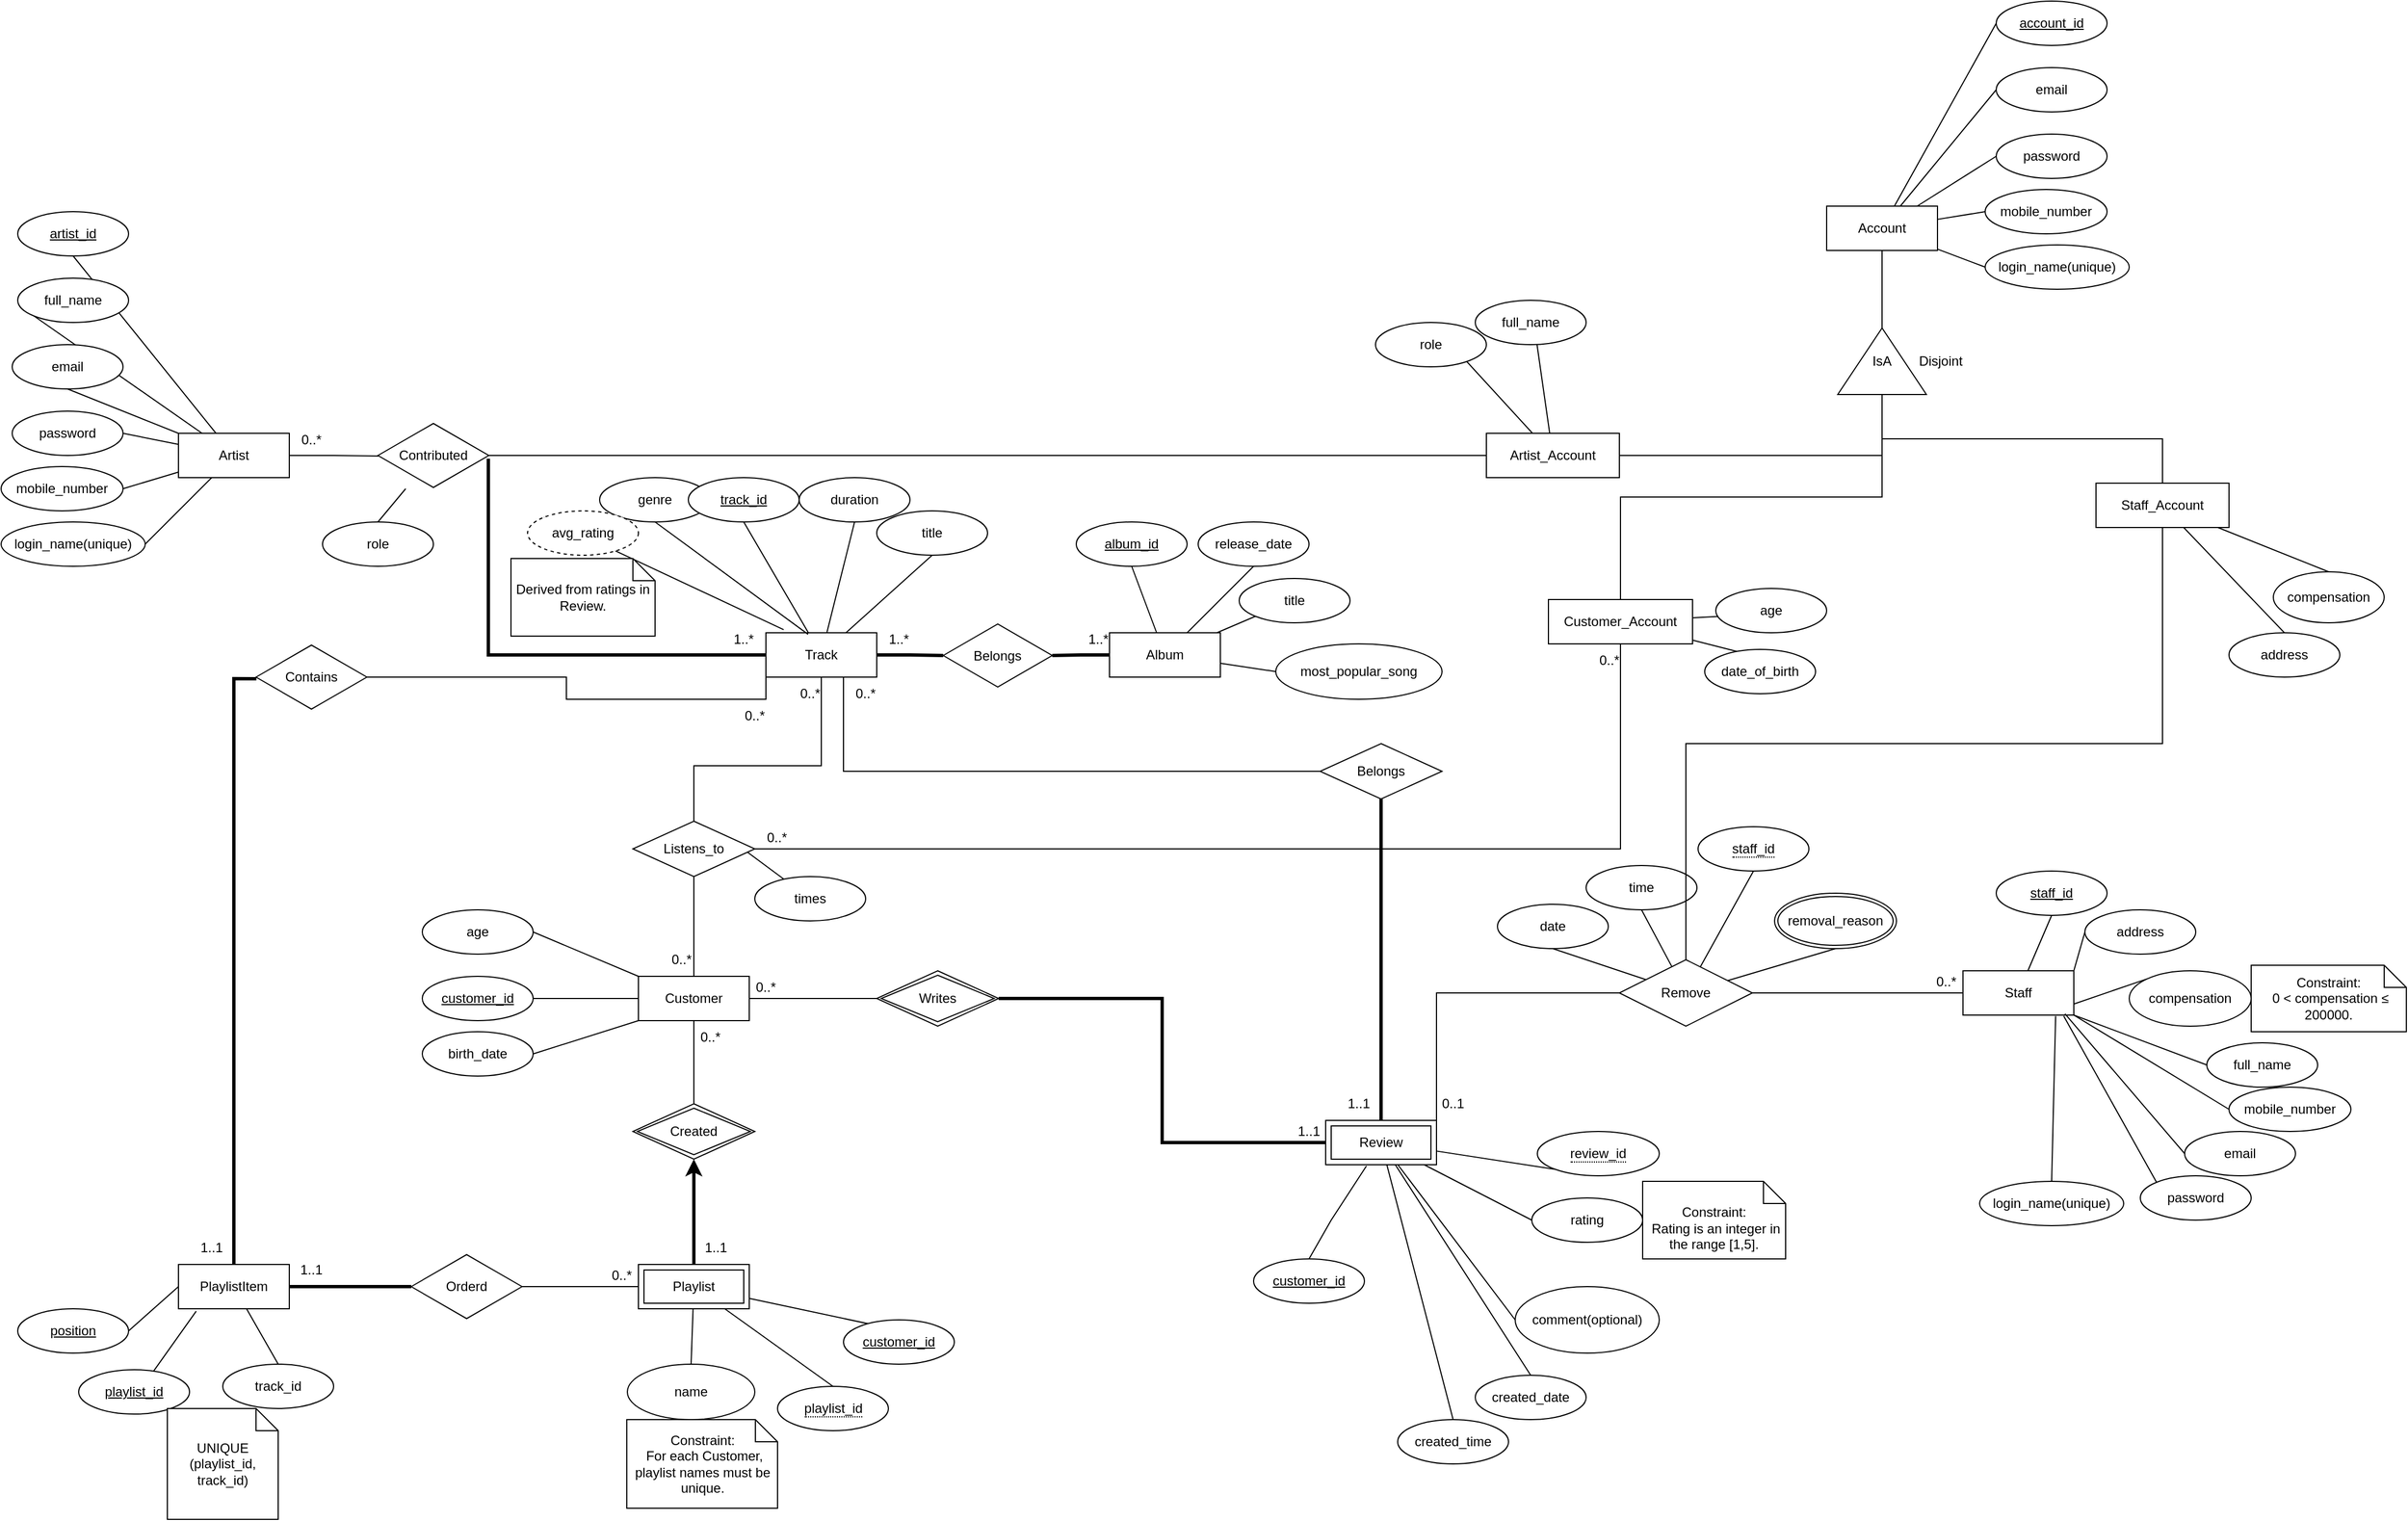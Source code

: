 <mxfile version="28.2.0">
  <diagram name="第 1 页" id="0ObZPCOSsN4uGGam-Xqw">
    <mxGraphModel dx="2505" dy="2043" grid="1" gridSize="10" guides="1" tooltips="1" connect="1" arrows="1" fold="1" page="1" pageScale="1" pageWidth="827" pageHeight="1169" math="0" shadow="0">
      <root>
        <mxCell id="0" />
        <mxCell id="1" parent="0" />
        <mxCell id="hH2gKueJFKWKpK_7vjVo-1" value="Belongs" style="html=1;whiteSpace=wrap;aspect=fixed;shape=isoRectangle;" vertex="1" parent="1">
          <mxGeometry x="560" y="-99" width="98.33" height="59" as="geometry" />
        </mxCell>
        <mxCell id="hH2gKueJFKWKpK_7vjVo-140" style="edgeStyle=orthogonalEdgeStyle;rounded=0;orthogonalLoop=1;jettySize=auto;html=1;entryX=0;entryY=0.5;entryDx=0;entryDy=0;exitX=0.996;exitY=0.548;exitDx=0;exitDy=0;exitPerimeter=0;endArrow=none;endFill=0;strokeWidth=3;" edge="1" parent="1" source="hH2gKueJFKWKpK_7vjVo-3" target="hH2gKueJFKWKpK_7vjVo-5">
          <mxGeometry relative="1" as="geometry">
            <Array as="points">
              <mxPoint x="150" y="-70" />
            </Array>
          </mxGeometry>
        </mxCell>
        <mxCell id="hH2gKueJFKWKpK_7vjVo-3" value="Contributed" style="html=1;whiteSpace=wrap;aspect=fixed;shape=isoRectangle;" vertex="1" parent="1">
          <mxGeometry x="50" y="-280" width="100" height="60" as="geometry" />
        </mxCell>
        <mxCell id="hH2gKueJFKWKpK_7vjVo-4" style="edgeStyle=orthogonalEdgeStyle;rounded=0;orthogonalLoop=1;jettySize=auto;html=1;exitX=1;exitY=0.5;exitDx=0;exitDy=0;endArrow=none;endFill=0;strokeWidth=3;" edge="1" parent="1" source="hH2gKueJFKWKpK_7vjVo-5" target="hH2gKueJFKWKpK_7vjVo-1">
          <mxGeometry relative="1" as="geometry" />
        </mxCell>
        <mxCell id="hH2gKueJFKWKpK_7vjVo-5" value="Track" style="whiteSpace=wrap;html=1;align=center;" vertex="1" parent="1">
          <mxGeometry x="400" y="-90" width="100" height="40" as="geometry" />
        </mxCell>
        <mxCell id="hH2gKueJFKWKpK_7vjVo-6" style="edgeStyle=orthogonalEdgeStyle;rounded=0;orthogonalLoop=1;jettySize=auto;html=1;exitX=0;exitY=0.5;exitDx=0;exitDy=0;endArrow=none;endFill=0;strokeWidth=3;" edge="1" parent="1" source="hH2gKueJFKWKpK_7vjVo-7" target="hH2gKueJFKWKpK_7vjVo-1">
          <mxGeometry relative="1" as="geometry" />
        </mxCell>
        <mxCell id="hH2gKueJFKWKpK_7vjVo-7" value="Album" style="whiteSpace=wrap;html=1;align=center;" vertex="1" parent="1">
          <mxGeometry x="710" y="-90" width="100" height="40" as="geometry" />
        </mxCell>
        <mxCell id="hH2gKueJFKWKpK_7vjVo-8" style="edgeStyle=orthogonalEdgeStyle;rounded=0;orthogonalLoop=1;jettySize=auto;html=1;exitX=0.5;exitY=0;exitDx=0;exitDy=0;endArrow=none;endFill=0;" edge="1" parent="1" source="hH2gKueJFKWKpK_7vjVo-11" target="hH2gKueJFKWKpK_7vjVo-22">
          <mxGeometry relative="1" as="geometry" />
        </mxCell>
        <mxCell id="hH2gKueJFKWKpK_7vjVo-9" style="edgeStyle=orthogonalEdgeStyle;rounded=0;orthogonalLoop=1;jettySize=auto;html=1;exitX=0.5;exitY=1;exitDx=0;exitDy=0;endArrow=none;endFill=0;" edge="1" parent="1" source="hH2gKueJFKWKpK_7vjVo-11" target="hH2gKueJFKWKpK_7vjVo-52">
          <mxGeometry relative="1" as="geometry">
            <mxPoint x="290" y="240" as="targetPoint" />
          </mxGeometry>
        </mxCell>
        <mxCell id="hH2gKueJFKWKpK_7vjVo-10" style="edgeStyle=orthogonalEdgeStyle;rounded=0;orthogonalLoop=1;jettySize=auto;html=1;exitX=1;exitY=0.5;exitDx=0;exitDy=0;strokeWidth=1;endArrow=none;endFill=0;" edge="1" parent="1" source="hH2gKueJFKWKpK_7vjVo-11" target="hH2gKueJFKWKpK_7vjVo-53">
          <mxGeometry relative="1" as="geometry">
            <mxPoint x="495" y="220" as="targetPoint" />
            <Array as="points">
              <mxPoint x="470" y="240" />
              <mxPoint x="470" y="240" />
            </Array>
          </mxGeometry>
        </mxCell>
        <mxCell id="hH2gKueJFKWKpK_7vjVo-11" value="Customer" style="whiteSpace=wrap;html=1;align=center;" vertex="1" parent="1">
          <mxGeometry x="285" y="220" width="100" height="40" as="geometry" />
        </mxCell>
        <mxCell id="hH2gKueJFKWKpK_7vjVo-12" value="Artist" style="whiteSpace=wrap;html=1;align=center;" vertex="1" parent="1">
          <mxGeometry x="-130" y="-270" width="100" height="40" as="geometry" />
        </mxCell>
        <mxCell id="hH2gKueJFKWKpK_7vjVo-13" style="rounded=0;orthogonalLoop=1;jettySize=auto;html=1;exitX=0.5;exitY=1;exitDx=0;exitDy=0;entryX=0.381;entryY=0.036;entryDx=0;entryDy=0;endArrow=none;endFill=0;entryPerimeter=0;" edge="1" parent="1" source="hH2gKueJFKWKpK_7vjVo-14" target="hH2gKueJFKWKpK_7vjVo-5">
          <mxGeometry relative="1" as="geometry" />
        </mxCell>
        <mxCell id="hH2gKueJFKWKpK_7vjVo-14" value="genre" style="ellipse;whiteSpace=wrap;html=1;align=center;" vertex="1" parent="1">
          <mxGeometry x="250" y="-230" width="100" height="40" as="geometry" />
        </mxCell>
        <mxCell id="hH2gKueJFKWKpK_7vjVo-15" style="rounded=0;orthogonalLoop=1;jettySize=auto;html=1;exitX=0.5;exitY=1;exitDx=0;exitDy=0;endArrow=none;endFill=0;" edge="1" parent="1" source="hH2gKueJFKWKpK_7vjVo-16" target="hH2gKueJFKWKpK_7vjVo-5">
          <mxGeometry relative="1" as="geometry" />
        </mxCell>
        <mxCell id="hH2gKueJFKWKpK_7vjVo-16" value="duration" style="ellipse;whiteSpace=wrap;html=1;align=center;" vertex="1" parent="1">
          <mxGeometry x="430" y="-230" width="100" height="40" as="geometry" />
        </mxCell>
        <mxCell id="hH2gKueJFKWKpK_7vjVo-17" style="rounded=0;orthogonalLoop=1;jettySize=auto;html=1;exitX=0.5;exitY=1;exitDx=0;exitDy=0;endArrow=none;endFill=0;" edge="1" parent="1" source="hH2gKueJFKWKpK_7vjVo-18" target="hH2gKueJFKWKpK_7vjVo-5">
          <mxGeometry relative="1" as="geometry" />
        </mxCell>
        <mxCell id="hH2gKueJFKWKpK_7vjVo-18" value="title" style="ellipse;whiteSpace=wrap;html=1;align=center;" vertex="1" parent="1">
          <mxGeometry x="500" y="-200" width="100" height="40" as="geometry" />
        </mxCell>
        <mxCell id="hH2gKueJFKWKpK_7vjVo-19" style="edgeStyle=orthogonalEdgeStyle;rounded=0;orthogonalLoop=1;jettySize=auto;html=1;exitX=1;exitY=0.5;exitDx=0;exitDy=0;entryX=0.005;entryY=0.508;entryDx=0;entryDy=0;entryPerimeter=0;endArrow=none;endFill=0;" edge="1" parent="1" source="hH2gKueJFKWKpK_7vjVo-12" target="hH2gKueJFKWKpK_7vjVo-3">
          <mxGeometry relative="1" as="geometry" />
        </mxCell>
        <mxCell id="hH2gKueJFKWKpK_7vjVo-20" style="edgeStyle=orthogonalEdgeStyle;rounded=0;orthogonalLoop=1;jettySize=auto;html=1;exitX=0.5;exitY=0;exitDx=0;exitDy=0;endArrow=none;endFill=0;" edge="1" parent="1" source="hH2gKueJFKWKpK_7vjVo-22" target="hH2gKueJFKWKpK_7vjVo-5">
          <mxGeometry relative="1" as="geometry">
            <Array as="points">
              <mxPoint x="335" y="30" />
              <mxPoint x="450" y="30" />
            </Array>
          </mxGeometry>
        </mxCell>
        <mxCell id="hH2gKueJFKWKpK_7vjVo-21" style="rounded=0;orthogonalLoop=1;jettySize=auto;html=1;exitX=1;exitY=0;exitDx=0;exitDy=0;endArrow=none;endFill=0;" edge="1" parent="1" source="hH2gKueJFKWKpK_7vjVo-22" target="hH2gKueJFKWKpK_7vjVo-23">
          <mxGeometry relative="1" as="geometry" />
        </mxCell>
        <mxCell id="hH2gKueJFKWKpK_7vjVo-180" style="edgeStyle=orthogonalEdgeStyle;rounded=0;orthogonalLoop=1;jettySize=auto;html=1;endArrow=none;endFill=0;" edge="1" parent="1" source="hH2gKueJFKWKpK_7vjVo-22" target="hH2gKueJFKWKpK_7vjVo-170">
          <mxGeometry relative="1" as="geometry" />
        </mxCell>
        <mxCell id="hH2gKueJFKWKpK_7vjVo-22" value="Listens_to" style="shape=rhombus;perimeter=rhombusPerimeter;whiteSpace=wrap;html=1;align=center;" vertex="1" parent="1">
          <mxGeometry x="280" y="80" width="110" height="50" as="geometry" />
        </mxCell>
        <mxCell id="hH2gKueJFKWKpK_7vjVo-23" value="times" style="ellipse;whiteSpace=wrap;html=1;align=center;" vertex="1" parent="1">
          <mxGeometry x="390" y="130" width="100" height="40" as="geometry" />
        </mxCell>
        <mxCell id="hH2gKueJFKWKpK_7vjVo-24" style="rounded=0;orthogonalLoop=1;jettySize=auto;html=1;exitX=0.5;exitY=1;exitDx=0;exitDy=0;endArrow=none;endFill=0;" edge="1" parent="1" source="hH2gKueJFKWKpK_7vjVo-25" target="hH2gKueJFKWKpK_7vjVo-7">
          <mxGeometry relative="1" as="geometry" />
        </mxCell>
        <mxCell id="hH2gKueJFKWKpK_7vjVo-25" value="album_id" style="ellipse;whiteSpace=wrap;html=1;align=center;fontStyle=4;" vertex="1" parent="1">
          <mxGeometry x="680" y="-190" width="100" height="40" as="geometry" />
        </mxCell>
        <mxCell id="hH2gKueJFKWKpK_7vjVo-26" style="rounded=0;orthogonalLoop=1;jettySize=auto;html=1;exitX=0;exitY=0.5;exitDx=0;exitDy=0;endArrow=none;endFill=0;" edge="1" parent="1" source="hH2gKueJFKWKpK_7vjVo-27" target="hH2gKueJFKWKpK_7vjVo-37">
          <mxGeometry relative="1" as="geometry" />
        </mxCell>
        <mxCell id="hH2gKueJFKWKpK_7vjVo-27" value="rating" style="ellipse;whiteSpace=wrap;html=1;align=center;" vertex="1" parent="1">
          <mxGeometry x="1091" y="420" width="100" height="40" as="geometry" />
        </mxCell>
        <mxCell id="hH2gKueJFKWKpK_7vjVo-28" style="rounded=0;orthogonalLoop=1;jettySize=auto;html=1;exitX=0.5;exitY=0;exitDx=0;exitDy=0;endArrow=none;endFill=0;" edge="1" parent="1" source="hH2gKueJFKWKpK_7vjVo-29" target="hH2gKueJFKWKpK_7vjVo-37">
          <mxGeometry relative="1" as="geometry" />
        </mxCell>
        <mxCell id="hH2gKueJFKWKpK_7vjVo-29" value="created_time" style="ellipse;whiteSpace=wrap;html=1;align=center;" vertex="1" parent="1">
          <mxGeometry x="970" y="620" width="100" height="40" as="geometry" />
        </mxCell>
        <mxCell id="hH2gKueJFKWKpK_7vjVo-30" style="rounded=0;orthogonalLoop=1;jettySize=auto;html=1;exitX=0.5;exitY=0;exitDx=0;exitDy=0;endArrow=none;endFill=0;" edge="1" parent="1" source="hH2gKueJFKWKpK_7vjVo-31" target="hH2gKueJFKWKpK_7vjVo-37">
          <mxGeometry relative="1" as="geometry" />
        </mxCell>
        <mxCell id="hH2gKueJFKWKpK_7vjVo-31" value="created_date" style="ellipse;whiteSpace=wrap;html=1;align=center;" vertex="1" parent="1">
          <mxGeometry x="1040" y="580" width="100" height="40" as="geometry" />
        </mxCell>
        <mxCell id="hH2gKueJFKWKpK_7vjVo-32" style="edgeStyle=orthogonalEdgeStyle;rounded=0;orthogonalLoop=1;jettySize=auto;html=1;exitX=0.5;exitY=0;exitDx=0;exitDy=0;strokeWidth=3;" edge="1" parent="1" source="hH2gKueJFKWKpK_7vjVo-33" target="hH2gKueJFKWKpK_7vjVo-52">
          <mxGeometry relative="1" as="geometry" />
        </mxCell>
        <mxCell id="hH2gKueJFKWKpK_7vjVo-144" style="edgeStyle=orthogonalEdgeStyle;rounded=0;orthogonalLoop=1;jettySize=auto;html=1;exitX=0;exitY=0.5;exitDx=0;exitDy=0;endArrow=none;endFill=0;" edge="1" parent="1" source="hH2gKueJFKWKpK_7vjVo-33" target="hH2gKueJFKWKpK_7vjVo-142">
          <mxGeometry relative="1" as="geometry" />
        </mxCell>
        <mxCell id="hH2gKueJFKWKpK_7vjVo-33" value="Playlist" style="shape=ext;margin=3;double=1;whiteSpace=wrap;html=1;align=center;" vertex="1" parent="1">
          <mxGeometry x="285" y="480" width="100" height="40" as="geometry" />
        </mxCell>
        <mxCell id="hH2gKueJFKWKpK_7vjVo-34" style="edgeStyle=orthogonalEdgeStyle;rounded=0;orthogonalLoop=1;jettySize=auto;html=1;endArrow=none;endFill=0;entryX=0;entryY=0.5;entryDx=0;entryDy=0;strokeWidth=3;" edge="1" parent="1" source="hH2gKueJFKWKpK_7vjVo-53" target="hH2gKueJFKWKpK_7vjVo-37">
          <mxGeometry relative="1" as="geometry">
            <mxPoint x="690.0" y="250.0" as="sourcePoint" />
          </mxGeometry>
        </mxCell>
        <mxCell id="hH2gKueJFKWKpK_7vjVo-35" style="edgeStyle=orthogonalEdgeStyle;rounded=0;orthogonalLoop=1;jettySize=auto;html=1;strokeWidth=3;entryX=0.5;entryY=1;entryDx=0;entryDy=0;endArrow=none;endFill=0;" edge="1" parent="1" source="hH2gKueJFKWKpK_7vjVo-37" target="hH2gKueJFKWKpK_7vjVo-55">
          <mxGeometry relative="1" as="geometry">
            <Array as="points">
              <mxPoint x="955" y="120" />
              <mxPoint x="955" y="120" />
            </Array>
          </mxGeometry>
        </mxCell>
        <mxCell id="hH2gKueJFKWKpK_7vjVo-36" style="edgeStyle=orthogonalEdgeStyle;rounded=0;orthogonalLoop=1;jettySize=auto;html=1;exitX=1;exitY=0;exitDx=0;exitDy=0;entryX=0;entryY=0.5;entryDx=0;entryDy=0;endArrow=none;endFill=0;" edge="1" parent="1" source="hH2gKueJFKWKpK_7vjVo-37" target="hH2gKueJFKWKpK_7vjVo-72">
          <mxGeometry relative="1" as="geometry" />
        </mxCell>
        <mxCell id="hH2gKueJFKWKpK_7vjVo-37" value="Review" style="shape=ext;margin=3;double=1;whiteSpace=wrap;html=1;align=center;" vertex="1" parent="1">
          <mxGeometry x="905" y="350" width="100" height="40" as="geometry" />
        </mxCell>
        <mxCell id="hH2gKueJFKWKpK_7vjVo-38" style="rounded=0;orthogonalLoop=1;jettySize=auto;html=1;exitX=0.5;exitY=1;exitDx=0;exitDy=0;endArrow=none;endFill=0;" edge="1" parent="1" source="hH2gKueJFKWKpK_7vjVo-39" target="hH2gKueJFKWKpK_7vjVo-12">
          <mxGeometry relative="1" as="geometry" />
        </mxCell>
        <mxCell id="hH2gKueJFKWKpK_7vjVo-39" value="artist_id" style="ellipse;whiteSpace=wrap;html=1;align=center;fontStyle=4;" vertex="1" parent="1">
          <mxGeometry x="-275" y="-470" width="100" height="40" as="geometry" />
        </mxCell>
        <mxCell id="hH2gKueJFKWKpK_7vjVo-40" style="rounded=0;orthogonalLoop=1;jettySize=auto;html=1;exitX=0;exitY=1;exitDx=0;exitDy=0;endArrow=none;endFill=0;" edge="1" parent="1" source="hH2gKueJFKWKpK_7vjVo-41" target="hH2gKueJFKWKpK_7vjVo-12">
          <mxGeometry relative="1" as="geometry" />
        </mxCell>
        <mxCell id="hH2gKueJFKWKpK_7vjVo-41" value="full_name" style="ellipse;whiteSpace=wrap;html=1;align=center;" vertex="1" parent="1">
          <mxGeometry x="-275" y="-410" width="100" height="40" as="geometry" />
        </mxCell>
        <mxCell id="hH2gKueJFKWKpK_7vjVo-42" style="rounded=0;orthogonalLoop=1;jettySize=auto;html=1;exitX=0.5;exitY=1;exitDx=0;exitDy=0;endArrow=none;endFill=0;" edge="1" parent="1" source="hH2gKueJFKWKpK_7vjVo-43" target="hH2gKueJFKWKpK_7vjVo-12">
          <mxGeometry relative="1" as="geometry" />
        </mxCell>
        <mxCell id="hH2gKueJFKWKpK_7vjVo-43" value="email" style="ellipse;whiteSpace=wrap;html=1;align=center;" vertex="1" parent="1">
          <mxGeometry x="-280" y="-350" width="100" height="40" as="geometry" />
        </mxCell>
        <mxCell id="hH2gKueJFKWKpK_7vjVo-44" style="rounded=0;orthogonalLoop=1;jettySize=auto;html=1;exitX=0.5;exitY=1;exitDx=0;exitDy=0;endArrow=none;endFill=0;" edge="1" parent="1" source="hH2gKueJFKWKpK_7vjVo-45" target="hH2gKueJFKWKpK_7vjVo-7">
          <mxGeometry relative="1" as="geometry" />
        </mxCell>
        <mxCell id="hH2gKueJFKWKpK_7vjVo-45" value="release_date" style="ellipse;whiteSpace=wrap;html=1;align=center;" vertex="1" parent="1">
          <mxGeometry x="790" y="-190" width="100" height="40" as="geometry" />
        </mxCell>
        <mxCell id="hH2gKueJFKWKpK_7vjVo-46" style="rounded=0;orthogonalLoop=1;jettySize=auto;html=1;exitX=0;exitY=0;exitDx=0;exitDy=0;endArrow=none;endFill=0;entryX=0.16;entryY=-0.071;entryDx=0;entryDy=0;entryPerimeter=0;" edge="1" parent="1" source="hH2gKueJFKWKpK_7vjVo-47" target="hH2gKueJFKWKpK_7vjVo-5">
          <mxGeometry relative="1" as="geometry">
            <mxPoint x="220.696" y="-270" as="targetPoint" />
          </mxGeometry>
        </mxCell>
        <mxCell id="hH2gKueJFKWKpK_7vjVo-47" value="avg_rating" style="ellipse;whiteSpace=wrap;html=1;align=center;dashed=1;" vertex="1" parent="1">
          <mxGeometry x="185" y="-200" width="100" height="40" as="geometry" />
        </mxCell>
        <mxCell id="hH2gKueJFKWKpK_7vjVo-48" style="rounded=0;orthogonalLoop=1;jettySize=auto;html=1;exitX=0.5;exitY=1;exitDx=0;exitDy=0;endArrow=none;endFill=0;" edge="1" parent="1" source="hH2gKueJFKWKpK_7vjVo-49" target="hH2gKueJFKWKpK_7vjVo-5">
          <mxGeometry relative="1" as="geometry" />
        </mxCell>
        <mxCell id="hH2gKueJFKWKpK_7vjVo-49" value="track_id" style="ellipse;whiteSpace=wrap;html=1;align=center;fontStyle=4;" vertex="1" parent="1">
          <mxGeometry x="330" y="-230" width="100" height="40" as="geometry" />
        </mxCell>
        <mxCell id="hH2gKueJFKWKpK_7vjVo-50" style="rounded=0;orthogonalLoop=1;jettySize=auto;html=1;exitX=0.5;exitY=0;exitDx=0;exitDy=0;endArrow=none;endFill=0;" edge="1" parent="1" source="hH2gKueJFKWKpK_7vjVo-51" target="hH2gKueJFKWKpK_7vjVo-3">
          <mxGeometry relative="1" as="geometry" />
        </mxCell>
        <mxCell id="hH2gKueJFKWKpK_7vjVo-51" value="role" style="ellipse;whiteSpace=wrap;html=1;align=center;" vertex="1" parent="1">
          <mxGeometry y="-190" width="100" height="40" as="geometry" />
        </mxCell>
        <mxCell id="hH2gKueJFKWKpK_7vjVo-52" value="Created" style="shape=rhombus;double=1;perimeter=rhombusPerimeter;whiteSpace=wrap;html=1;align=center;" vertex="1" parent="1">
          <mxGeometry x="280" y="335" width="110" height="50" as="geometry" />
        </mxCell>
        <mxCell id="hH2gKueJFKWKpK_7vjVo-53" value="Writes" style="shape=rhombus;double=1;perimeter=rhombusPerimeter;whiteSpace=wrap;html=1;align=center;" vertex="1" parent="1">
          <mxGeometry x="500" y="215" width="110" height="50" as="geometry" />
        </mxCell>
        <mxCell id="hH2gKueJFKWKpK_7vjVo-54" style="edgeStyle=orthogonalEdgeStyle;rounded=0;orthogonalLoop=1;jettySize=auto;html=1;exitX=0;exitY=0.5;exitDx=0;exitDy=0;endArrow=none;endFill=0;" edge="1" parent="1" source="hH2gKueJFKWKpK_7vjVo-55" target="hH2gKueJFKWKpK_7vjVo-5">
          <mxGeometry relative="1" as="geometry">
            <Array as="points">
              <mxPoint x="470" y="35" />
            </Array>
          </mxGeometry>
        </mxCell>
        <mxCell id="hH2gKueJFKWKpK_7vjVo-55" value="Belongs" style="shape=rhombus;perimeter=rhombusPerimeter;whiteSpace=wrap;html=1;align=center;" vertex="1" parent="1">
          <mxGeometry x="900" y="10" width="110" height="50" as="geometry" />
        </mxCell>
        <mxCell id="hH2gKueJFKWKpK_7vjVo-56" style="rounded=0;orthogonalLoop=1;jettySize=auto;html=1;exitX=1;exitY=0.5;exitDx=0;exitDy=0;endArrow=none;endFill=0;" edge="1" parent="1" source="hH2gKueJFKWKpK_7vjVo-57" target="hH2gKueJFKWKpK_7vjVo-11">
          <mxGeometry relative="1" as="geometry" />
        </mxCell>
        <mxCell id="hH2gKueJFKWKpK_7vjVo-57" value="customer_id" style="ellipse;whiteSpace=wrap;html=1;align=center;fontStyle=4;" vertex="1" parent="1">
          <mxGeometry x="90" y="220" width="100" height="40" as="geometry" />
        </mxCell>
        <mxCell id="hH2gKueJFKWKpK_7vjVo-58" style="rounded=0;orthogonalLoop=1;jettySize=auto;html=1;exitX=0;exitY=1;exitDx=0;exitDy=0;endArrow=none;endFill=0;" edge="1" parent="1" source="hH2gKueJFKWKpK_7vjVo-59" target="hH2gKueJFKWKpK_7vjVo-37">
          <mxGeometry relative="1" as="geometry" />
        </mxCell>
        <mxCell id="hH2gKueJFKWKpK_7vjVo-59" value="&lt;span style=&quot;border-bottom: 1px dotted&quot;&gt;review_id&lt;/span&gt;" style="ellipse;whiteSpace=wrap;html=1;align=center;" vertex="1" parent="1">
          <mxGeometry x="1096" y="360" width="110" height="40" as="geometry" />
        </mxCell>
        <mxCell id="hH2gKueJFKWKpK_7vjVo-60" style="rounded=0;orthogonalLoop=1;jettySize=auto;html=1;exitX=0.5;exitY=0;exitDx=0;exitDy=0;endArrow=none;endFill=0;" edge="1" parent="1" source="hH2gKueJFKWKpK_7vjVo-61" target="hH2gKueJFKWKpK_7vjVo-33">
          <mxGeometry relative="1" as="geometry" />
        </mxCell>
        <mxCell id="hH2gKueJFKWKpK_7vjVo-61" value="&lt;span style=&quot;border-bottom: 1px dotted&quot;&gt;playlist_id&lt;/span&gt;" style="ellipse;whiteSpace=wrap;html=1;align=center;" vertex="1" parent="1">
          <mxGeometry x="410.5" y="590" width="100" height="40" as="geometry" />
        </mxCell>
        <mxCell id="hH2gKueJFKWKpK_7vjVo-62" style="rounded=0;orthogonalLoop=1;jettySize=auto;html=1;exitX=0.5;exitY=0;exitDx=0;exitDy=0;endArrow=none;endFill=0;" edge="1" parent="1" source="hH2gKueJFKWKpK_7vjVo-63" target="hH2gKueJFKWKpK_7vjVo-33">
          <mxGeometry relative="1" as="geometry" />
        </mxCell>
        <mxCell id="hH2gKueJFKWKpK_7vjVo-63" value="name" style="ellipse;whiteSpace=wrap;html=1;align=center;" vertex="1" parent="1">
          <mxGeometry x="275" y="570" width="115" height="50" as="geometry" />
        </mxCell>
        <mxCell id="hH2gKueJFKWKpK_7vjVo-64" style="rounded=0;orthogonalLoop=1;jettySize=auto;html=1;exitX=0;exitY=1;exitDx=0;exitDy=0;endArrow=none;endFill=0;" edge="1" parent="1" source="hH2gKueJFKWKpK_7vjVo-65" target="hH2gKueJFKWKpK_7vjVo-7">
          <mxGeometry relative="1" as="geometry" />
        </mxCell>
        <mxCell id="hH2gKueJFKWKpK_7vjVo-65" value="title" style="ellipse;whiteSpace=wrap;html=1;align=center;" vertex="1" parent="1">
          <mxGeometry x="827" y="-139" width="100" height="40" as="geometry" />
        </mxCell>
        <mxCell id="hH2gKueJFKWKpK_7vjVo-66" style="rounded=0;orthogonalLoop=1;jettySize=auto;html=1;exitX=0;exitY=0.5;exitDx=0;exitDy=0;endArrow=none;endFill=0;" edge="1" parent="1" source="hH2gKueJFKWKpK_7vjVo-67" target="hH2gKueJFKWKpK_7vjVo-37">
          <mxGeometry relative="1" as="geometry" />
        </mxCell>
        <mxCell id="hH2gKueJFKWKpK_7vjVo-67" value="comment(optional)" style="ellipse;whiteSpace=wrap;html=1;align=center;" vertex="1" parent="1">
          <mxGeometry x="1076" y="500" width="130" height="60" as="geometry" />
        </mxCell>
        <mxCell id="hH2gKueJFKWKpK_7vjVo-68" style="rounded=0;orthogonalLoop=1;jettySize=auto;html=1;exitX=0;exitY=0.5;exitDx=0;exitDy=0;endArrow=none;endFill=0;" edge="1" parent="1" source="hH2gKueJFKWKpK_7vjVo-69" target="hH2gKueJFKWKpK_7vjVo-7">
          <mxGeometry relative="1" as="geometry" />
        </mxCell>
        <mxCell id="hH2gKueJFKWKpK_7vjVo-69" value="most_popular_song" style="ellipse;whiteSpace=wrap;html=1;align=center;" vertex="1" parent="1">
          <mxGeometry x="860" y="-80" width="150" height="50" as="geometry" />
        </mxCell>
        <mxCell id="hH2gKueJFKWKpK_7vjVo-70" style="edgeStyle=orthogonalEdgeStyle;rounded=0;orthogonalLoop=1;jettySize=auto;html=1;exitX=0;exitY=0.5;exitDx=0;exitDy=0;entryX=1;entryY=0.5;entryDx=0;entryDy=0;endArrow=none;endFill=0;" edge="1" parent="1" source="hH2gKueJFKWKpK_7vjVo-71" target="hH2gKueJFKWKpK_7vjVo-72">
          <mxGeometry relative="1" as="geometry" />
        </mxCell>
        <mxCell id="hH2gKueJFKWKpK_7vjVo-71" value="Staff" style="whiteSpace=wrap;html=1;align=center;" vertex="1" parent="1">
          <mxGeometry x="1480" y="215" width="100" height="40" as="geometry" />
        </mxCell>
        <mxCell id="hH2gKueJFKWKpK_7vjVo-72" value="Remove" style="shape=rhombus;perimeter=rhombusPerimeter;whiteSpace=wrap;html=1;align=center;" vertex="1" parent="1">
          <mxGeometry x="1170" y="205" width="120" height="60" as="geometry" />
        </mxCell>
        <mxCell id="hH2gKueJFKWKpK_7vjVo-73" style="rounded=0;orthogonalLoop=1;jettySize=auto;html=1;exitX=0.5;exitY=1;exitDx=0;exitDy=0;endArrow=none;endFill=0;" edge="1" parent="1" source="hH2gKueJFKWKpK_7vjVo-74" target="hH2gKueJFKWKpK_7vjVo-71">
          <mxGeometry relative="1" as="geometry" />
        </mxCell>
        <mxCell id="hH2gKueJFKWKpK_7vjVo-74" value="staff_id" style="ellipse;whiteSpace=wrap;html=1;align=center;fontStyle=4;" vertex="1" parent="1">
          <mxGeometry x="1510" y="125" width="100" height="40" as="geometry" />
        </mxCell>
        <mxCell id="hH2gKueJFKWKpK_7vjVo-75" value="&lt;br&gt;Constraint:&lt;div&gt;&amp;nbsp;Rating is an integer in the range [1,5].&lt;/div&gt;" style="shape=note;size=20;whiteSpace=wrap;html=1;" vertex="1" parent="1">
          <mxGeometry x="1191" y="405" width="129" height="70" as="geometry" />
        </mxCell>
        <mxCell id="hH2gKueJFKWKpK_7vjVo-76" value="Constraint:&lt;div&gt;&amp;nbsp;For each Customer, playlist names must be unique.&lt;/div&gt;" style="shape=note;size=20;whiteSpace=wrap;html=1;" vertex="1" parent="1">
          <mxGeometry x="274.5" y="620" width="136" height="80" as="geometry" />
        </mxCell>
        <mxCell id="hH2gKueJFKWKpK_7vjVo-77" style="rounded=0;orthogonalLoop=1;jettySize=auto;html=1;exitX=0.5;exitY=1;exitDx=0;exitDy=0;endArrow=none;endFill=0;" edge="1" parent="1" source="hH2gKueJFKWKpK_7vjVo-78" target="hH2gKueJFKWKpK_7vjVo-72">
          <mxGeometry relative="1" as="geometry" />
        </mxCell>
        <mxCell id="hH2gKueJFKWKpK_7vjVo-78" value="removal_reason" style="ellipse;shape=doubleEllipse;margin=3;whiteSpace=wrap;html=1;align=center;" vertex="1" parent="1">
          <mxGeometry x="1310" y="145" width="110" height="50" as="geometry" />
        </mxCell>
        <mxCell id="hH2gKueJFKWKpK_7vjVo-79" style="rounded=0;orthogonalLoop=1;jettySize=auto;html=1;exitX=0.5;exitY=1;exitDx=0;exitDy=0;endArrow=none;endFill=0;" edge="1" parent="1" source="hH2gKueJFKWKpK_7vjVo-80" target="hH2gKueJFKWKpK_7vjVo-72">
          <mxGeometry relative="1" as="geometry" />
        </mxCell>
        <mxCell id="hH2gKueJFKWKpK_7vjVo-80" value="date" style="ellipse;whiteSpace=wrap;html=1;align=center;" vertex="1" parent="1">
          <mxGeometry x="1060" y="155" width="100" height="40" as="geometry" />
        </mxCell>
        <mxCell id="hH2gKueJFKWKpK_7vjVo-81" style="rounded=0;orthogonalLoop=1;jettySize=auto;html=1;exitX=0.5;exitY=1;exitDx=0;exitDy=0;endArrow=none;endFill=0;" edge="1" parent="1" source="hH2gKueJFKWKpK_7vjVo-82" target="hH2gKueJFKWKpK_7vjVo-72">
          <mxGeometry relative="1" as="geometry" />
        </mxCell>
        <mxCell id="hH2gKueJFKWKpK_7vjVo-82" value="time" style="ellipse;whiteSpace=wrap;html=1;align=center;" vertex="1" parent="1">
          <mxGeometry x="1140" y="120" width="100" height="40" as="geometry" />
        </mxCell>
        <mxCell id="hH2gKueJFKWKpK_7vjVo-83" style="rounded=0;orthogonalLoop=1;jettySize=auto;html=1;exitX=0.5;exitY=1;exitDx=0;exitDy=0;endArrow=none;endFill=0;" edge="1" parent="1" source="hH2gKueJFKWKpK_7vjVo-84" target="hH2gKueJFKWKpK_7vjVo-72">
          <mxGeometry relative="1" as="geometry" />
        </mxCell>
        <mxCell id="hH2gKueJFKWKpK_7vjVo-84" value="&lt;span style=&quot;border-bottom: 1px dotted&quot;&gt;staff_id&lt;/span&gt;" style="ellipse;whiteSpace=wrap;html=1;align=center;" vertex="1" parent="1">
          <mxGeometry x="1241" y="85" width="100" height="40" as="geometry" />
        </mxCell>
        <mxCell id="hH2gKueJFKWKpK_7vjVo-87" style="rounded=0;orthogonalLoop=1;jettySize=auto;html=1;exitX=1;exitY=0.5;exitDx=0;exitDy=0;endArrow=none;endFill=0;" edge="1" parent="1" source="hH2gKueJFKWKpK_7vjVo-88" target="hH2gKueJFKWKpK_7vjVo-12">
          <mxGeometry relative="1" as="geometry" />
        </mxCell>
        <mxCell id="hH2gKueJFKWKpK_7vjVo-88" value="password" style="ellipse;whiteSpace=wrap;html=1;align=center;" vertex="1" parent="1">
          <mxGeometry x="-280" y="-290" width="100" height="40" as="geometry" />
        </mxCell>
        <mxCell id="hH2gKueJFKWKpK_7vjVo-89" style="rounded=0;orthogonalLoop=1;jettySize=auto;html=1;exitX=1;exitY=0.5;exitDx=0;exitDy=0;endArrow=none;endFill=0;" edge="1" parent="1" source="hH2gKueJFKWKpK_7vjVo-90" target="hH2gKueJFKWKpK_7vjVo-12">
          <mxGeometry relative="1" as="geometry" />
        </mxCell>
        <mxCell id="hH2gKueJFKWKpK_7vjVo-90" value="mobile_number" style="ellipse;whiteSpace=wrap;html=1;align=center;" vertex="1" parent="1">
          <mxGeometry x="-290" y="-240" width="110" height="40" as="geometry" />
        </mxCell>
        <mxCell id="hH2gKueJFKWKpK_7vjVo-91" style="rounded=0;orthogonalLoop=1;jettySize=auto;html=1;exitX=1;exitY=0.5;exitDx=0;exitDy=0;endArrow=none;endFill=0;" edge="1" parent="1" source="hH2gKueJFKWKpK_7vjVo-92" target="hH2gKueJFKWKpK_7vjVo-12">
          <mxGeometry relative="1" as="geometry" />
        </mxCell>
        <mxCell id="hH2gKueJFKWKpK_7vjVo-92" value="login_name(unique)" style="ellipse;whiteSpace=wrap;html=1;align=center;" vertex="1" parent="1">
          <mxGeometry x="-290" y="-190" width="130" height="40" as="geometry" />
        </mxCell>
        <mxCell id="hH2gKueJFKWKpK_7vjVo-93" style="rounded=0;orthogonalLoop=1;jettySize=auto;html=1;exitX=1;exitY=0.5;exitDx=0;exitDy=0;entryX=0;entryY=0;entryDx=0;entryDy=0;endArrow=none;endFill=0;" edge="1" parent="1" source="hH2gKueJFKWKpK_7vjVo-94" target="hH2gKueJFKWKpK_7vjVo-11">
          <mxGeometry relative="1" as="geometry" />
        </mxCell>
        <mxCell id="hH2gKueJFKWKpK_7vjVo-94" value="age" style="ellipse;whiteSpace=wrap;html=1;align=center;" vertex="1" parent="1">
          <mxGeometry x="90" y="160" width="100" height="40" as="geometry" />
        </mxCell>
        <mxCell id="hH2gKueJFKWKpK_7vjVo-95" style="rounded=0;orthogonalLoop=1;jettySize=auto;html=1;exitX=1;exitY=0.5;exitDx=0;exitDy=0;entryX=0;entryY=1;entryDx=0;entryDy=0;endArrow=none;endFill=0;" edge="1" parent="1" source="hH2gKueJFKWKpK_7vjVo-96" target="hH2gKueJFKWKpK_7vjVo-11">
          <mxGeometry relative="1" as="geometry" />
        </mxCell>
        <mxCell id="hH2gKueJFKWKpK_7vjVo-96" value="birth_date" style="ellipse;whiteSpace=wrap;html=1;align=center;" vertex="1" parent="1">
          <mxGeometry x="90" y="270" width="100" height="40" as="geometry" />
        </mxCell>
        <mxCell id="hH2gKueJFKWKpK_7vjVo-97" style="rounded=0;orthogonalLoop=1;jettySize=auto;html=1;exitX=0;exitY=0.5;exitDx=0;exitDy=0;entryX=1;entryY=0;entryDx=0;entryDy=0;endArrow=none;endFill=0;" edge="1" parent="1" source="hH2gKueJFKWKpK_7vjVo-98" target="hH2gKueJFKWKpK_7vjVo-71">
          <mxGeometry relative="1" as="geometry" />
        </mxCell>
        <mxCell id="hH2gKueJFKWKpK_7vjVo-98" value="address" style="ellipse;whiteSpace=wrap;html=1;align=center;" vertex="1" parent="1">
          <mxGeometry x="1590" y="160" width="100" height="40" as="geometry" />
        </mxCell>
        <mxCell id="hH2gKueJFKWKpK_7vjVo-99" style="rounded=0;orthogonalLoop=1;jettySize=auto;html=1;exitX=0;exitY=0;exitDx=0;exitDy=0;entryX=1;entryY=0.75;entryDx=0;entryDy=0;endArrow=none;endFill=0;" edge="1" parent="1" source="hH2gKueJFKWKpK_7vjVo-100" target="hH2gKueJFKWKpK_7vjVo-71">
          <mxGeometry relative="1" as="geometry" />
        </mxCell>
        <mxCell id="hH2gKueJFKWKpK_7vjVo-100" value="compensation" style="ellipse;whiteSpace=wrap;html=1;align=center;" vertex="1" parent="1">
          <mxGeometry x="1630" y="215" width="110" height="50" as="geometry" />
        </mxCell>
        <mxCell id="hH2gKueJFKWKpK_7vjVo-101" style="rounded=0;orthogonalLoop=1;jettySize=auto;html=1;exitX=0;exitY=0.5;exitDx=0;exitDy=0;endArrow=none;endFill=0;entryX=1;entryY=1;entryDx=0;entryDy=0;" edge="1" parent="1" source="hH2gKueJFKWKpK_7vjVo-102" target="hH2gKueJFKWKpK_7vjVo-71">
          <mxGeometry relative="1" as="geometry" />
        </mxCell>
        <mxCell id="hH2gKueJFKWKpK_7vjVo-102" value="full_name" style="ellipse;whiteSpace=wrap;html=1;align=center;" vertex="1" parent="1">
          <mxGeometry x="1700" y="280" width="100" height="40" as="geometry" />
        </mxCell>
        <mxCell id="hH2gKueJFKWKpK_7vjVo-103" value="email" style="ellipse;whiteSpace=wrap;html=1;align=center;" vertex="1" parent="1">
          <mxGeometry x="1680" y="360" width="100" height="40" as="geometry" />
        </mxCell>
        <mxCell id="hH2gKueJFKWKpK_7vjVo-104" value="password" style="ellipse;whiteSpace=wrap;html=1;align=center;" vertex="1" parent="1">
          <mxGeometry x="1640" y="400" width="100" height="40" as="geometry" />
        </mxCell>
        <mxCell id="hH2gKueJFKWKpK_7vjVo-105" style="rounded=0;orthogonalLoop=1;jettySize=auto;html=1;exitX=0;exitY=0.5;exitDx=0;exitDy=0;entryX=1;entryY=1;entryDx=0;entryDy=0;endArrow=none;endFill=0;" edge="1" parent="1" source="hH2gKueJFKWKpK_7vjVo-106" target="hH2gKueJFKWKpK_7vjVo-71">
          <mxGeometry relative="1" as="geometry" />
        </mxCell>
        <mxCell id="hH2gKueJFKWKpK_7vjVo-106" value="mobile_number" style="ellipse;whiteSpace=wrap;html=1;align=center;" vertex="1" parent="1">
          <mxGeometry x="1720" y="320" width="110" height="40" as="geometry" />
        </mxCell>
        <mxCell id="hH2gKueJFKWKpK_7vjVo-107" value="login_name(unique)" style="ellipse;whiteSpace=wrap;html=1;align=center;" vertex="1" parent="1">
          <mxGeometry x="1495" y="405" width="130" height="40" as="geometry" />
        </mxCell>
        <mxCell id="hH2gKueJFKWKpK_7vjVo-108" style="rounded=0;orthogonalLoop=1;jettySize=auto;html=1;exitX=0;exitY=0.5;exitDx=0;exitDy=0;entryX=0.92;entryY=0.97;entryDx=0;entryDy=0;entryPerimeter=0;endArrow=none;endFill=0;" edge="1" parent="1" source="hH2gKueJFKWKpK_7vjVo-103" target="hH2gKueJFKWKpK_7vjVo-71">
          <mxGeometry relative="1" as="geometry" />
        </mxCell>
        <mxCell id="hH2gKueJFKWKpK_7vjVo-109" style="rounded=0;orthogonalLoop=1;jettySize=auto;html=1;exitX=0;exitY=0;exitDx=0;exitDy=0;entryX=0.909;entryY=1.022;entryDx=0;entryDy=0;entryPerimeter=0;endArrow=none;endFill=0;" edge="1" parent="1" source="hH2gKueJFKWKpK_7vjVo-104" target="hH2gKueJFKWKpK_7vjVo-71">
          <mxGeometry relative="1" as="geometry" />
        </mxCell>
        <mxCell id="hH2gKueJFKWKpK_7vjVo-110" style="rounded=0;orthogonalLoop=1;jettySize=auto;html=1;exitX=0.5;exitY=0;exitDx=0;exitDy=0;entryX=0.836;entryY=1.022;entryDx=0;entryDy=0;entryPerimeter=0;endArrow=none;endFill=0;" edge="1" parent="1" source="hH2gKueJFKWKpK_7vjVo-107" target="hH2gKueJFKWKpK_7vjVo-71">
          <mxGeometry relative="1" as="geometry" />
        </mxCell>
        <mxCell id="hH2gKueJFKWKpK_7vjVo-112" value="Constraint:&lt;div&gt;&amp;nbsp;0 &amp;lt; compensation ≤ 200000.&lt;/div&gt;" style="shape=note;size=20;whiteSpace=wrap;html=1;" vertex="1" parent="1">
          <mxGeometry x="1740" y="210" width="140" height="60" as="geometry" />
        </mxCell>
        <mxCell id="hH2gKueJFKWKpK_7vjVo-114" value="Derived from ratings in Review." style="shape=note;size=20;whiteSpace=wrap;html=1;" vertex="1" parent="1">
          <mxGeometry x="170" y="-157" width="130" height="70" as="geometry" />
        </mxCell>
        <mxCell id="hH2gKueJFKWKpK_7vjVo-115" value="customer_id" style="ellipse;whiteSpace=wrap;html=1;align=center;fontStyle=4;" vertex="1" parent="1">
          <mxGeometry x="840" y="475" width="100" height="40" as="geometry" />
        </mxCell>
        <mxCell id="hH2gKueJFKWKpK_7vjVo-116" style="rounded=0;orthogonalLoop=1;jettySize=auto;html=1;exitX=0.5;exitY=0;exitDx=0;exitDy=0;entryX=0.368;entryY=1.029;entryDx=0;entryDy=0;entryPerimeter=0;endArrow=none;endFill=0;" edge="1" parent="1" source="hH2gKueJFKWKpK_7vjVo-115" target="hH2gKueJFKWKpK_7vjVo-37">
          <mxGeometry relative="1" as="geometry">
            <Array as="points">
              <mxPoint x="910" y="440" />
            </Array>
          </mxGeometry>
        </mxCell>
        <mxCell id="hH2gKueJFKWKpK_7vjVo-118" style="rounded=0;orthogonalLoop=1;jettySize=auto;html=1;exitX=1;exitY=0.5;exitDx=0;exitDy=0;endArrow=none;endFill=0;" edge="1" parent="1" source="hH2gKueJFKWKpK_7vjVo-117" target="hH2gKueJFKWKpK_7vjVo-33">
          <mxGeometry relative="1" as="geometry" />
        </mxCell>
        <mxCell id="hH2gKueJFKWKpK_7vjVo-117" value="customer_id" style="ellipse;whiteSpace=wrap;html=1;align=center;fontStyle=4;" vertex="1" parent="1">
          <mxGeometry x="470" y="530" width="100" height="40" as="geometry" />
        </mxCell>
        <mxCell id="hH2gKueJFKWKpK_7vjVo-122" value="0..*" style="text;html=1;align=center;verticalAlign=middle;whiteSpace=wrap;rounded=0;" vertex="1" parent="1">
          <mxGeometry x="-40" y="-279" width="60" height="30" as="geometry" />
        </mxCell>
        <mxCell id="hH2gKueJFKWKpK_7vjVo-123" value="1..*" style="text;html=1;align=center;verticalAlign=middle;whiteSpace=wrap;rounded=0;" vertex="1" parent="1">
          <mxGeometry x="350" y="-99" width="60" height="30" as="geometry" />
        </mxCell>
        <mxCell id="hH2gKueJFKWKpK_7vjVo-124" value="1..*" style="text;html=1;align=center;verticalAlign=middle;whiteSpace=wrap;rounded=0;" vertex="1" parent="1">
          <mxGeometry x="670" y="-99" width="60" height="30" as="geometry" />
        </mxCell>
        <mxCell id="hH2gKueJFKWKpK_7vjVo-125" value="1..*" style="text;html=1;align=center;verticalAlign=middle;whiteSpace=wrap;rounded=0;" vertex="1" parent="1">
          <mxGeometry x="490" y="-99" width="60" height="30" as="geometry" />
        </mxCell>
        <mxCell id="hH2gKueJFKWKpK_7vjVo-126" value="0..*" style="text;html=1;align=center;verticalAlign=middle;whiteSpace=wrap;rounded=0;" vertex="1" parent="1">
          <mxGeometry x="320" y="260" width="60" height="30" as="geometry" />
        </mxCell>
        <mxCell id="hH2gKueJFKWKpK_7vjVo-127" value="1..1" style="text;html=1;align=center;verticalAlign=middle;whiteSpace=wrap;rounded=0;" vertex="1" parent="1">
          <mxGeometry x="325" y="450" width="60" height="30" as="geometry" />
        </mxCell>
        <mxCell id="hH2gKueJFKWKpK_7vjVo-128" value="1..1" style="text;html=1;align=center;verticalAlign=middle;whiteSpace=wrap;rounded=0;" vertex="1" parent="1">
          <mxGeometry x="860" y="345" width="60" height="30" as="geometry" />
        </mxCell>
        <mxCell id="hH2gKueJFKWKpK_7vjVo-129" value="0..*" style="text;html=1;align=center;verticalAlign=middle;whiteSpace=wrap;rounded=0;" vertex="1" parent="1">
          <mxGeometry x="370" y="215" width="60" height="30" as="geometry" />
        </mxCell>
        <mxCell id="hH2gKueJFKWKpK_7vjVo-130" value="0..*" style="text;html=1;align=center;verticalAlign=middle;whiteSpace=wrap;rounded=0;" vertex="1" parent="1">
          <mxGeometry x="460" y="-50" width="60" height="30" as="geometry" />
        </mxCell>
        <mxCell id="hH2gKueJFKWKpK_7vjVo-131" value="1..1" style="text;html=1;align=center;verticalAlign=middle;whiteSpace=wrap;rounded=0;" vertex="1" parent="1">
          <mxGeometry x="905" y="320" width="60" height="30" as="geometry" />
        </mxCell>
        <mxCell id="hH2gKueJFKWKpK_7vjVo-132" value="0..*" style="text;html=1;align=center;verticalAlign=middle;whiteSpace=wrap;rounded=0;" vertex="1" parent="1">
          <mxGeometry x="294" y="190" width="60" height="30" as="geometry" />
        </mxCell>
        <mxCell id="hH2gKueJFKWKpK_7vjVo-133" value="0..*" style="text;html=1;align=center;verticalAlign=middle;whiteSpace=wrap;rounded=0;" vertex="1" parent="1">
          <mxGeometry x="410" y="-50" width="60" height="30" as="geometry" />
        </mxCell>
        <mxCell id="hH2gKueJFKWKpK_7vjVo-135" value="0..1&lt;span style=&quot;color: rgba(0, 0, 0, 0); font-family: monospace; font-size: 0px; text-align: start; text-wrap-mode: nowrap;&quot;&gt;%3CmxGraphModel%3E%3Croot%3E%3CmxCell%20id%3D%220%22%2F%3E%3CmxCell%20id%3D%221%22%20parent%3D%220%22%2F%3E%3CmxCell%20id%3D%222%22%20value%3D%220..*%22%20style%3D%22text%3Bhtml%3D1%3Balign%3Dcenter%3BverticalAlign%3Dmiddle%3BwhiteSpace%3Dwrap%3Brounded%3D0%3B%22%20vertex%3D%221%22%20parent%3D%221%22%3E%3CmxGeometry%20x%3D%22294%22%20y%3D%22630%22%20width%3D%2260%22%20height%3D%2230%22%20as%3D%22geometry%22%2F%3E%3C%2FmxCell%3E%3C%2Froot%3E%3C%2FmxGraphModel%3E&lt;/span&gt;" style="text;html=1;align=center;verticalAlign=middle;whiteSpace=wrap;rounded=0;" vertex="1" parent="1">
          <mxGeometry x="990" y="320" width="60" height="30" as="geometry" />
        </mxCell>
        <mxCell id="hH2gKueJFKWKpK_7vjVo-136" value="0..*" style="text;html=1;align=center;verticalAlign=middle;whiteSpace=wrap;rounded=0;" vertex="1" parent="1">
          <mxGeometry x="1435" y="210" width="60" height="30" as="geometry" />
        </mxCell>
        <mxCell id="hH2gKueJFKWKpK_7vjVo-141" value="PlaylistItem" style="whiteSpace=wrap;html=1;align=center;" vertex="1" parent="1">
          <mxGeometry x="-130" y="480" width="100" height="40" as="geometry" />
        </mxCell>
        <mxCell id="hH2gKueJFKWKpK_7vjVo-145" style="edgeStyle=orthogonalEdgeStyle;rounded=0;orthogonalLoop=1;jettySize=auto;html=1;endArrow=none;endFill=0;strokeWidth=3;" edge="1" parent="1" source="hH2gKueJFKWKpK_7vjVo-142" target="hH2gKueJFKWKpK_7vjVo-141">
          <mxGeometry relative="1" as="geometry" />
        </mxCell>
        <mxCell id="hH2gKueJFKWKpK_7vjVo-142" value="Orderd" style="html=1;whiteSpace=wrap;aspect=fixed;shape=isoRectangle;" vertex="1" parent="1">
          <mxGeometry x="80" y="470" width="100" height="60" as="geometry" />
        </mxCell>
        <mxCell id="hH2gKueJFKWKpK_7vjVo-166" style="edgeStyle=orthogonalEdgeStyle;rounded=0;orthogonalLoop=1;jettySize=auto;html=1;entryX=0;entryY=1;entryDx=0;entryDy=0;endArrow=none;endFill=0;" edge="1" parent="1" source="hH2gKueJFKWKpK_7vjVo-143" target="hH2gKueJFKWKpK_7vjVo-5">
          <mxGeometry relative="1" as="geometry">
            <mxPoint x="390" y="-50" as="targetPoint" />
          </mxGeometry>
        </mxCell>
        <mxCell id="hH2gKueJFKWKpK_7vjVo-143" value="Contains" style="html=1;whiteSpace=wrap;aspect=fixed;shape=isoRectangle;" vertex="1" parent="1">
          <mxGeometry x="-60" y="-80" width="100" height="60" as="geometry" />
        </mxCell>
        <mxCell id="hH2gKueJFKWKpK_7vjVo-146" style="edgeStyle=orthogonalEdgeStyle;rounded=0;orthogonalLoop=1;jettySize=auto;html=1;exitX=0.5;exitY=0;exitDx=0;exitDy=0;entryX=0.003;entryY=0.524;entryDx=0;entryDy=0;entryPerimeter=0;endArrow=none;endFill=0;strokeWidth=3;" edge="1" parent="1" source="hH2gKueJFKWKpK_7vjVo-141" target="hH2gKueJFKWKpK_7vjVo-143">
          <mxGeometry relative="1" as="geometry" />
        </mxCell>
        <mxCell id="hH2gKueJFKWKpK_7vjVo-159" style="rounded=0;orthogonalLoop=1;jettySize=auto;html=1;exitX=1;exitY=0.5;exitDx=0;exitDy=0;entryX=0;entryY=0.5;entryDx=0;entryDy=0;endArrow=none;endFill=0;" edge="1" parent="1" source="hH2gKueJFKWKpK_7vjVo-150" target="hH2gKueJFKWKpK_7vjVo-141">
          <mxGeometry relative="1" as="geometry" />
        </mxCell>
        <mxCell id="hH2gKueJFKWKpK_7vjVo-150" value="position" style="ellipse;whiteSpace=wrap;html=1;align=center;fontStyle=4;" vertex="1" parent="1">
          <mxGeometry x="-275" y="520" width="100" height="40" as="geometry" />
        </mxCell>
        <mxCell id="hH2gKueJFKWKpK_7vjVo-161" style="rounded=0;orthogonalLoop=1;jettySize=auto;html=1;exitX=0.5;exitY=0;exitDx=0;exitDy=0;endArrow=none;endFill=0;" edge="1" parent="1" source="hH2gKueJFKWKpK_7vjVo-151" target="hH2gKueJFKWKpK_7vjVo-141">
          <mxGeometry relative="1" as="geometry" />
        </mxCell>
        <mxCell id="hH2gKueJFKWKpK_7vjVo-151" value="track_id" style="ellipse;whiteSpace=wrap;html=1;align=center;" vertex="1" parent="1">
          <mxGeometry x="-90" y="570" width="100" height="40" as="geometry" />
        </mxCell>
        <mxCell id="hH2gKueJFKWKpK_7vjVo-154" value="0..*" style="text;html=1;align=center;verticalAlign=middle;whiteSpace=wrap;rounded=0;" vertex="1" parent="1">
          <mxGeometry x="240" y="475" width="60" height="30" as="geometry" />
        </mxCell>
        <mxCell id="hH2gKueJFKWKpK_7vjVo-157" value="0..*" style="text;html=1;align=center;verticalAlign=middle;whiteSpace=wrap;rounded=0;" vertex="1" parent="1">
          <mxGeometry x="360" y="-30" width="60" height="30" as="geometry" />
        </mxCell>
        <mxCell id="hH2gKueJFKWKpK_7vjVo-158" value="1..1" style="text;html=1;align=center;verticalAlign=middle;whiteSpace=wrap;rounded=0;" vertex="1" parent="1">
          <mxGeometry x="-130" y="450" width="60" height="30" as="geometry" />
        </mxCell>
        <mxCell id="hH2gKueJFKWKpK_7vjVo-160" style="rounded=0;orthogonalLoop=1;jettySize=auto;html=1;exitX=0.639;exitY=0.161;exitDx=0;exitDy=0;entryX=0.16;entryY=1.054;entryDx=0;entryDy=0;entryPerimeter=0;endArrow=none;endFill=0;exitPerimeter=0;" edge="1" parent="1" source="hH2gKueJFKWKpK_7vjVo-163" target="hH2gKueJFKWKpK_7vjVo-141">
          <mxGeometry relative="1" as="geometry">
            <mxPoint x="-170" y="575" as="sourcePoint" />
          </mxGeometry>
        </mxCell>
        <mxCell id="hH2gKueJFKWKpK_7vjVo-162" value="1..1" style="text;html=1;align=center;verticalAlign=middle;whiteSpace=wrap;rounded=0;" vertex="1" parent="1">
          <mxGeometry x="-40" y="470" width="60" height="30" as="geometry" />
        </mxCell>
        <mxCell id="hH2gKueJFKWKpK_7vjVo-163" value="playlist_id" style="ellipse;whiteSpace=wrap;html=1;align=center;fontStyle=4;" vertex="1" parent="1">
          <mxGeometry x="-220" y="575" width="100" height="40" as="geometry" />
        </mxCell>
        <mxCell id="hH2gKueJFKWKpK_7vjVo-164" value="UNIQUE (playlist_id, track_id)" style="shape=note;size=20;whiteSpace=wrap;html=1;" vertex="1" parent="1">
          <mxGeometry x="-140" y="610" width="100" height="100" as="geometry" />
        </mxCell>
        <mxCell id="hH2gKueJFKWKpK_7vjVo-167" value="IsA" style="triangle;whiteSpace=wrap;html=1;direction=north;" vertex="1" parent="1">
          <mxGeometry x="1367" y="-365" width="80" height="60" as="geometry" />
        </mxCell>
        <mxCell id="hH2gKueJFKWKpK_7vjVo-172" style="edgeStyle=orthogonalEdgeStyle;rounded=0;orthogonalLoop=1;jettySize=auto;html=1;exitX=0.5;exitY=1;exitDx=0;exitDy=0;endArrow=none;endFill=0;" edge="1" parent="1" source="hH2gKueJFKWKpK_7vjVo-168" target="hH2gKueJFKWKpK_7vjVo-167">
          <mxGeometry relative="1" as="geometry" />
        </mxCell>
        <mxCell id="hH2gKueJFKWKpK_7vjVo-168" value="Account" style="whiteSpace=wrap;html=1;align=center;" vertex="1" parent="1">
          <mxGeometry x="1357" y="-475" width="100" height="40" as="geometry" />
        </mxCell>
        <mxCell id="hH2gKueJFKWKpK_7vjVo-176" style="edgeStyle=orthogonalEdgeStyle;rounded=0;orthogonalLoop=1;jettySize=auto;html=1;exitX=0.5;exitY=0;exitDx=0;exitDy=0;endArrow=none;endFill=0;" edge="1" parent="1" source="hH2gKueJFKWKpK_7vjVo-169" target="hH2gKueJFKWKpK_7vjVo-167">
          <mxGeometry relative="1" as="geometry" />
        </mxCell>
        <mxCell id="hH2gKueJFKWKpK_7vjVo-207" style="edgeStyle=orthogonalEdgeStyle;rounded=0;orthogonalLoop=1;jettySize=auto;html=1;exitX=0.5;exitY=1;exitDx=0;exitDy=0;endArrow=none;endFill=0;" edge="1" parent="1" source="hH2gKueJFKWKpK_7vjVo-169" target="hH2gKueJFKWKpK_7vjVo-72">
          <mxGeometry relative="1" as="geometry" />
        </mxCell>
        <mxCell id="hH2gKueJFKWKpK_7vjVo-169" value="Staff_Account" style="whiteSpace=wrap;html=1;align=center;" vertex="1" parent="1">
          <mxGeometry x="1600" y="-225" width="120" height="40" as="geometry" />
        </mxCell>
        <mxCell id="hH2gKueJFKWKpK_7vjVo-177" style="edgeStyle=orthogonalEdgeStyle;rounded=0;orthogonalLoop=1;jettySize=auto;html=1;exitX=0.5;exitY=0;exitDx=0;exitDy=0;endArrow=none;endFill=0;" edge="1" parent="1" source="hH2gKueJFKWKpK_7vjVo-170" target="hH2gKueJFKWKpK_7vjVo-167">
          <mxGeometry relative="1" as="geometry" />
        </mxCell>
        <mxCell id="hH2gKueJFKWKpK_7vjVo-170" value="Customer_Account" style="whiteSpace=wrap;html=1;align=center;" vertex="1" parent="1">
          <mxGeometry x="1106" y="-120" width="130" height="40" as="geometry" />
        </mxCell>
        <mxCell id="hH2gKueJFKWKpK_7vjVo-208" style="edgeStyle=orthogonalEdgeStyle;rounded=0;orthogonalLoop=1;jettySize=auto;html=1;endArrow=none;endFill=0;" edge="1" parent="1" source="hH2gKueJFKWKpK_7vjVo-171" target="hH2gKueJFKWKpK_7vjVo-3">
          <mxGeometry relative="1" as="geometry" />
        </mxCell>
        <mxCell id="hH2gKueJFKWKpK_7vjVo-209" style="edgeStyle=orthogonalEdgeStyle;rounded=0;orthogonalLoop=1;jettySize=auto;html=1;exitX=1;exitY=0.5;exitDx=0;exitDy=0;endArrow=none;endFill=0;" edge="1" parent="1" source="hH2gKueJFKWKpK_7vjVo-171" target="hH2gKueJFKWKpK_7vjVo-167">
          <mxGeometry relative="1" as="geometry" />
        </mxCell>
        <mxCell id="hH2gKueJFKWKpK_7vjVo-171" value="Artist_Account" style="whiteSpace=wrap;html=1;align=center;" vertex="1" parent="1">
          <mxGeometry x="1050" y="-270" width="120" height="40" as="geometry" />
        </mxCell>
        <mxCell id="hH2gKueJFKWKpK_7vjVo-178" value="Disjoint" style="text;html=1;align=center;verticalAlign=middle;whiteSpace=wrap;rounded=0;" vertex="1" parent="1">
          <mxGeometry x="1430" y="-350" width="60" height="30" as="geometry" />
        </mxCell>
        <mxCell id="hH2gKueJFKWKpK_7vjVo-181" value="0..*" style="text;html=1;align=center;verticalAlign=middle;whiteSpace=wrap;rounded=0;" vertex="1" parent="1">
          <mxGeometry x="380" y="80" width="60" height="30" as="geometry" />
        </mxCell>
        <mxCell id="hH2gKueJFKWKpK_7vjVo-182" value="0..*" style="text;html=1;align=center;verticalAlign=middle;whiteSpace=wrap;rounded=0;" vertex="1" parent="1">
          <mxGeometry x="1131" y="-80" width="60" height="30" as="geometry" />
        </mxCell>
        <mxCell id="hH2gKueJFKWKpK_7vjVo-189" style="rounded=0;orthogonalLoop=1;jettySize=auto;html=1;exitX=0;exitY=0.5;exitDx=0;exitDy=0;endArrow=none;endFill=0;" edge="1" parent="1" source="hH2gKueJFKWKpK_7vjVo-183" target="hH2gKueJFKWKpK_7vjVo-168">
          <mxGeometry relative="1" as="geometry" />
        </mxCell>
        <mxCell id="hH2gKueJFKWKpK_7vjVo-183" value="account_id" style="ellipse;whiteSpace=wrap;html=1;align=center;fontStyle=4;" vertex="1" parent="1">
          <mxGeometry x="1510" y="-660" width="100" height="40" as="geometry" />
        </mxCell>
        <mxCell id="hH2gKueJFKWKpK_7vjVo-191" style="rounded=0;orthogonalLoop=1;jettySize=auto;html=1;exitX=0;exitY=0.5;exitDx=0;exitDy=0;endArrow=none;endFill=0;" edge="1" parent="1" source="hH2gKueJFKWKpK_7vjVo-185" target="hH2gKueJFKWKpK_7vjVo-168">
          <mxGeometry relative="1" as="geometry" />
        </mxCell>
        <mxCell id="hH2gKueJFKWKpK_7vjVo-185" value="email" style="ellipse;whiteSpace=wrap;html=1;align=center;" vertex="1" parent="1">
          <mxGeometry x="1510" y="-600" width="100" height="40" as="geometry" />
        </mxCell>
        <mxCell id="hH2gKueJFKWKpK_7vjVo-192" style="rounded=0;orthogonalLoop=1;jettySize=auto;html=1;exitX=0;exitY=0.5;exitDx=0;exitDy=0;endArrow=none;endFill=0;" edge="1" parent="1" source="hH2gKueJFKWKpK_7vjVo-186" target="hH2gKueJFKWKpK_7vjVo-168">
          <mxGeometry relative="1" as="geometry" />
        </mxCell>
        <mxCell id="hH2gKueJFKWKpK_7vjVo-186" value="password" style="ellipse;whiteSpace=wrap;html=1;align=center;" vertex="1" parent="1">
          <mxGeometry x="1510" y="-540" width="100" height="40" as="geometry" />
        </mxCell>
        <mxCell id="hH2gKueJFKWKpK_7vjVo-193" style="rounded=0;orthogonalLoop=1;jettySize=auto;html=1;exitX=0;exitY=0.5;exitDx=0;exitDy=0;endArrow=none;endFill=0;" edge="1" parent="1" source="hH2gKueJFKWKpK_7vjVo-187" target="hH2gKueJFKWKpK_7vjVo-168">
          <mxGeometry relative="1" as="geometry" />
        </mxCell>
        <mxCell id="hH2gKueJFKWKpK_7vjVo-187" value="mobile_number" style="ellipse;whiteSpace=wrap;html=1;align=center;" vertex="1" parent="1">
          <mxGeometry x="1500" y="-490" width="110" height="40" as="geometry" />
        </mxCell>
        <mxCell id="hH2gKueJFKWKpK_7vjVo-194" style="rounded=0;orthogonalLoop=1;jettySize=auto;html=1;exitX=0;exitY=0.5;exitDx=0;exitDy=0;endArrow=none;endFill=0;" edge="1" parent="1" source="hH2gKueJFKWKpK_7vjVo-188" target="hH2gKueJFKWKpK_7vjVo-168">
          <mxGeometry relative="1" as="geometry" />
        </mxCell>
        <mxCell id="hH2gKueJFKWKpK_7vjVo-188" value="login_name(unique)" style="ellipse;whiteSpace=wrap;html=1;align=center;" vertex="1" parent="1">
          <mxGeometry x="1500" y="-440" width="130" height="40" as="geometry" />
        </mxCell>
        <mxCell id="hH2gKueJFKWKpK_7vjVo-197" style="rounded=0;orthogonalLoop=1;jettySize=auto;html=1;exitX=1;exitY=0.5;exitDx=0;exitDy=0;endArrow=none;endFill=0;" edge="1" parent="1" source="hH2gKueJFKWKpK_7vjVo-195" target="hH2gKueJFKWKpK_7vjVo-170">
          <mxGeometry relative="1" as="geometry" />
        </mxCell>
        <mxCell id="hH2gKueJFKWKpK_7vjVo-195" value="age&lt;span style=&quot;color: rgba(0, 0, 0, 0); font-family: monospace; font-size: 0px; text-align: start; text-wrap-mode: nowrap;&quot;&gt;%3CmxGraphModel%3E%3Croot%3E%3CmxCell%20id%3D%220%22%2F%3E%3CmxCell%20id%3D%221%22%20parent%3D%220%22%2F%3E%3CmxCell%20id%3D%222%22%20value%3D%22email%22%20style%3D%22ellipse%3BwhiteSpace%3Dwrap%3Bhtml%3D1%3Balign%3Dcenter%3B%22%20vertex%3D%221%22%20parent%3D%221%22%3E%3CmxGeometry%20x%3D%221510%22%20y%3D%22-600%22%20width%3D%22100%22%20height%3D%2240%22%20as%3D%22geometry%22%2F%3E%3C%2FmxCell%3E%3C%2Froot%3E%3C%2FmxGraphModel%3E&lt;/span&gt;" style="ellipse;whiteSpace=wrap;html=1;align=center;" vertex="1" parent="1">
          <mxGeometry x="1257" y="-130" width="100" height="40" as="geometry" />
        </mxCell>
        <mxCell id="hH2gKueJFKWKpK_7vjVo-198" style="rounded=0;orthogonalLoop=1;jettySize=auto;html=1;exitX=1;exitY=0.5;exitDx=0;exitDy=0;endArrow=none;endFill=0;" edge="1" parent="1" source="hH2gKueJFKWKpK_7vjVo-196" target="hH2gKueJFKWKpK_7vjVo-170">
          <mxGeometry relative="1" as="geometry" />
        </mxCell>
        <mxCell id="hH2gKueJFKWKpK_7vjVo-196" value="date_of_birth" style="ellipse;whiteSpace=wrap;html=1;align=center;" vertex="1" parent="1">
          <mxGeometry x="1247" y="-75" width="100" height="40" as="geometry" />
        </mxCell>
        <mxCell id="hH2gKueJFKWKpK_7vjVo-200" style="rounded=0;orthogonalLoop=1;jettySize=auto;html=1;exitX=0.5;exitY=0;exitDx=0;exitDy=0;endArrow=none;endFill=0;" edge="1" parent="1" source="hH2gKueJFKWKpK_7vjVo-199" target="hH2gKueJFKWKpK_7vjVo-171">
          <mxGeometry relative="1" as="geometry" />
        </mxCell>
        <mxCell id="hH2gKueJFKWKpK_7vjVo-199" value="full_name" style="ellipse;whiteSpace=wrap;html=1;align=center;" vertex="1" parent="1">
          <mxGeometry x="1040" y="-390" width="100" height="40" as="geometry" />
        </mxCell>
        <mxCell id="hH2gKueJFKWKpK_7vjVo-202" style="rounded=0;orthogonalLoop=1;jettySize=auto;html=1;exitX=0.5;exitY=0;exitDx=0;exitDy=0;endArrow=none;endFill=0;" edge="1" parent="1" source="hH2gKueJFKWKpK_7vjVo-201" target="hH2gKueJFKWKpK_7vjVo-171">
          <mxGeometry relative="1" as="geometry" />
        </mxCell>
        <mxCell id="hH2gKueJFKWKpK_7vjVo-201" value="role" style="ellipse;whiteSpace=wrap;html=1;align=center;" vertex="1" parent="1">
          <mxGeometry x="950" y="-370" width="100" height="40" as="geometry" />
        </mxCell>
        <mxCell id="hH2gKueJFKWKpK_7vjVo-204" style="rounded=0;orthogonalLoop=1;jettySize=auto;html=1;exitX=0.5;exitY=0;exitDx=0;exitDy=0;endArrow=none;endFill=0;" edge="1" parent="1" source="hH2gKueJFKWKpK_7vjVo-203" target="hH2gKueJFKWKpK_7vjVo-169">
          <mxGeometry relative="1" as="geometry" />
        </mxCell>
        <mxCell id="hH2gKueJFKWKpK_7vjVo-203" value="address" style="ellipse;whiteSpace=wrap;html=1;align=center;" vertex="1" parent="1">
          <mxGeometry x="1720" y="-90" width="100" height="40" as="geometry" />
        </mxCell>
        <mxCell id="hH2gKueJFKWKpK_7vjVo-206" style="rounded=0;orthogonalLoop=1;jettySize=auto;html=1;exitX=0.5;exitY=0;exitDx=0;exitDy=0;endArrow=none;endFill=0;" edge="1" parent="1" source="hH2gKueJFKWKpK_7vjVo-205" target="hH2gKueJFKWKpK_7vjVo-169">
          <mxGeometry relative="1" as="geometry" />
        </mxCell>
        <mxCell id="hH2gKueJFKWKpK_7vjVo-205" value="compensation" style="ellipse;whiteSpace=wrap;html=1;align=center;" vertex="1" parent="1">
          <mxGeometry x="1760" y="-145" width="100" height="46" as="geometry" />
        </mxCell>
      </root>
    </mxGraphModel>
  </diagram>
</mxfile>
